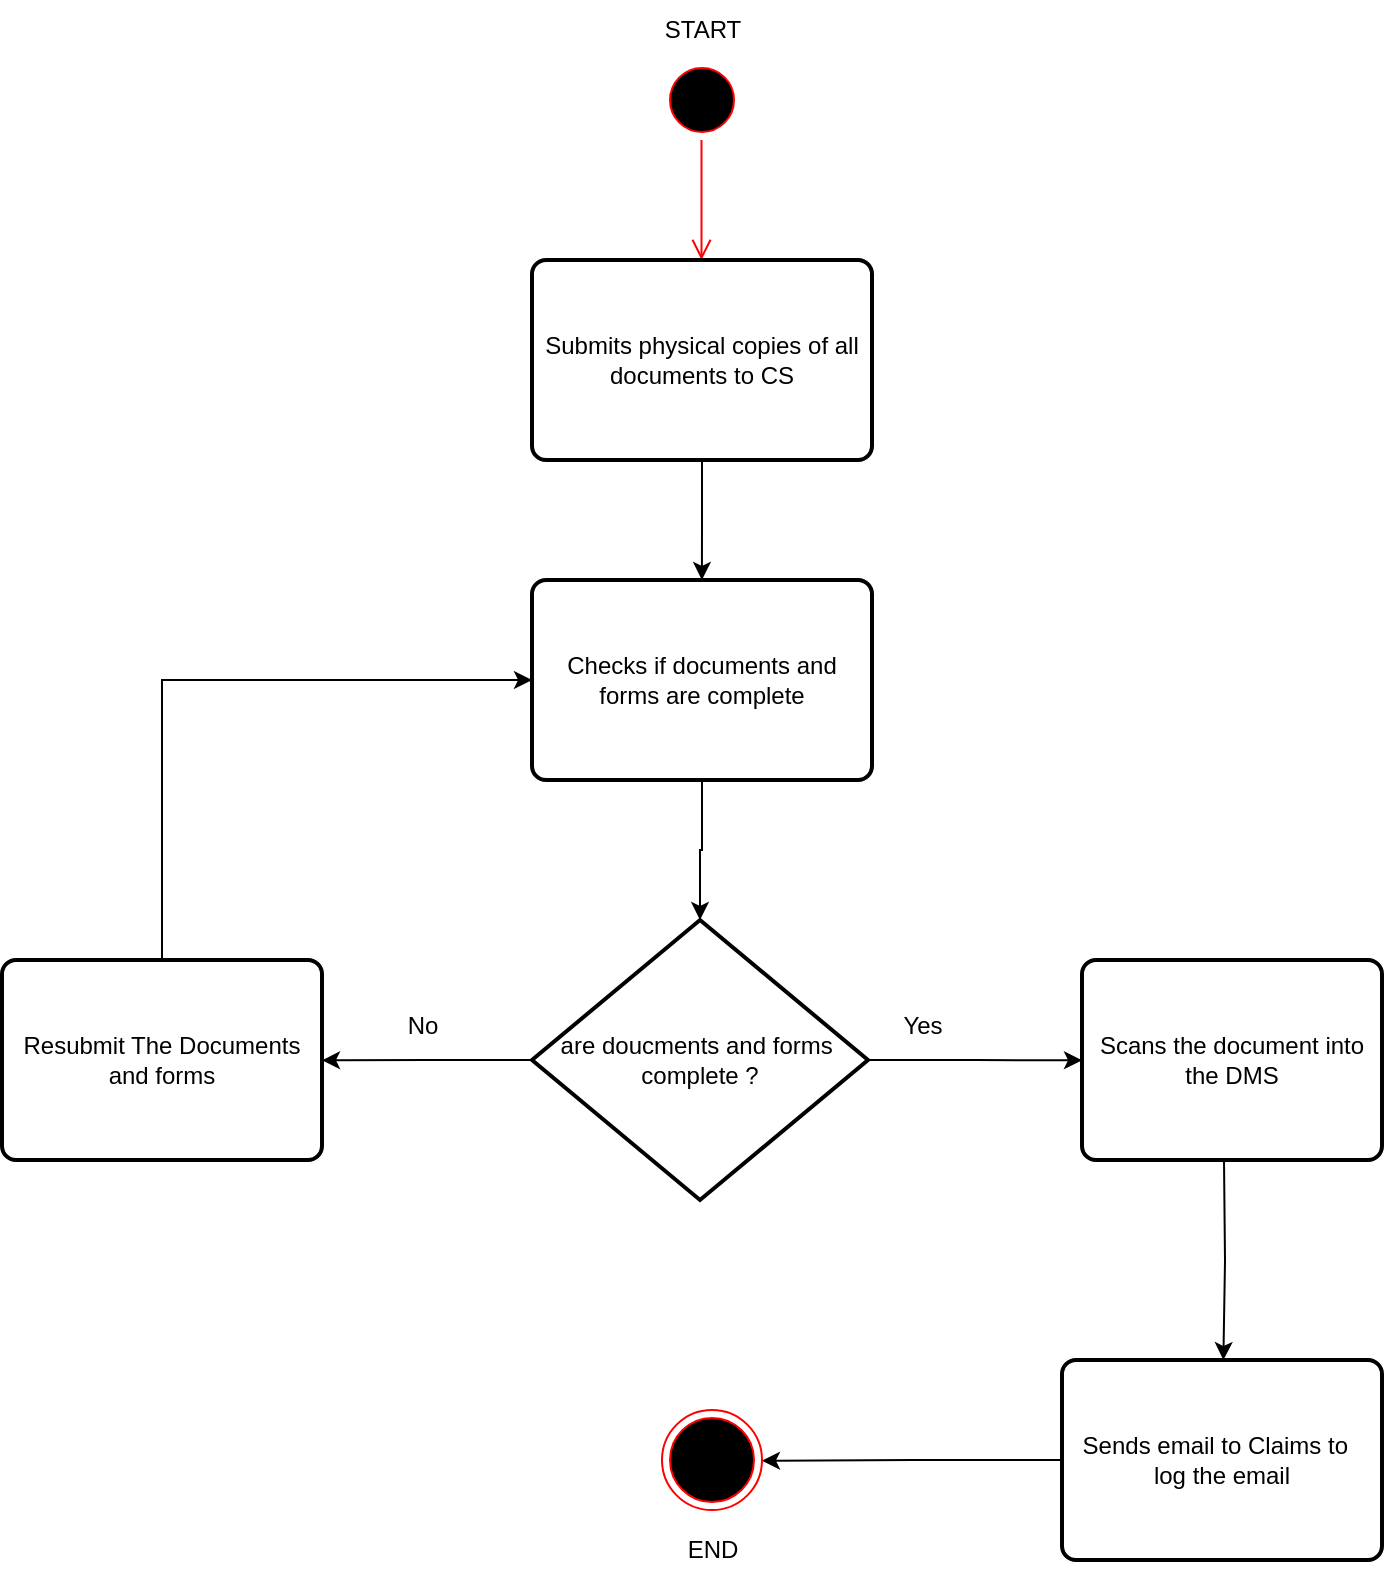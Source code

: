 <mxfile version="24.7.10">
  <diagram name="Page-1" id="tBOWZ95Z5vW0H6DayhTk">
    <mxGraphModel dx="1793" dy="923" grid="1" gridSize="10" guides="1" tooltips="1" connect="1" arrows="1" fold="1" page="1" pageScale="1" pageWidth="3300" pageHeight="4681" math="0" shadow="0">
      <root>
        <mxCell id="0" />
        <mxCell id="1" parent="0" />
        <mxCell id="HWpPLVayRYIl_35RIBTO-1" value="" style="ellipse;html=1;shape=startState;fillColor=#000000;strokeColor=#ff0000;" vertex="1" parent="1">
          <mxGeometry x="640" y="110" width="40" height="40" as="geometry" />
        </mxCell>
        <mxCell id="HWpPLVayRYIl_35RIBTO-2" value="" style="edgeStyle=orthogonalEdgeStyle;html=1;verticalAlign=bottom;endArrow=open;endSize=8;strokeColor=#ff0000;rounded=0;" edge="1" parent="1">
          <mxGeometry relative="1" as="geometry">
            <mxPoint x="659.75" y="210" as="targetPoint" />
            <mxPoint x="659.75" y="150" as="sourcePoint" />
          </mxGeometry>
        </mxCell>
        <mxCell id="HWpPLVayRYIl_35RIBTO-3" value="START" style="text;html=1;align=center;verticalAlign=middle;resizable=0;points=[];autosize=1;strokeColor=none;fillColor=none;" vertex="1" parent="1">
          <mxGeometry x="630" y="80" width="60" height="30" as="geometry" />
        </mxCell>
        <mxCell id="HWpPLVayRYIl_35RIBTO-6" style="edgeStyle=orthogonalEdgeStyle;rounded=0;orthogonalLoop=1;jettySize=auto;html=1;exitX=0.5;exitY=1;exitDx=0;exitDy=0;" edge="1" parent="1" source="HWpPLVayRYIl_35RIBTO-4">
          <mxGeometry relative="1" as="geometry">
            <mxPoint x="659.957" y="370" as="targetPoint" />
          </mxGeometry>
        </mxCell>
        <mxCell id="HWpPLVayRYIl_35RIBTO-4" value="Submits physical copies of all documents to CS" style="rounded=1;whiteSpace=wrap;html=1;absoluteArcSize=1;arcSize=14;strokeWidth=2;" vertex="1" parent="1">
          <mxGeometry x="575" y="210" width="170" height="100" as="geometry" />
        </mxCell>
        <mxCell id="HWpPLVayRYIl_35RIBTO-8" value="" style="edgeStyle=orthogonalEdgeStyle;rounded=0;orthogonalLoop=1;jettySize=auto;html=1;" edge="1" parent="1" source="HWpPLVayRYIl_35RIBTO-5" target="HWpPLVayRYIl_35RIBTO-7">
          <mxGeometry relative="1" as="geometry" />
        </mxCell>
        <mxCell id="HWpPLVayRYIl_35RIBTO-5" value="Checks if documents and forms are complete" style="rounded=1;whiteSpace=wrap;html=1;absoluteArcSize=1;arcSize=14;strokeWidth=2;" vertex="1" parent="1">
          <mxGeometry x="575" y="370" width="170" height="100" as="geometry" />
        </mxCell>
        <mxCell id="HWpPLVayRYIl_35RIBTO-9" style="edgeStyle=orthogonalEdgeStyle;rounded=0;orthogonalLoop=1;jettySize=auto;html=1;exitX=1;exitY=0.5;exitDx=0;exitDy=0;exitPerimeter=0;" edge="1" parent="1" source="HWpPLVayRYIl_35RIBTO-7">
          <mxGeometry relative="1" as="geometry">
            <mxPoint x="850" y="610.174" as="targetPoint" />
          </mxGeometry>
        </mxCell>
        <mxCell id="HWpPLVayRYIl_35RIBTO-11" style="edgeStyle=orthogonalEdgeStyle;rounded=0;orthogonalLoop=1;jettySize=auto;html=1;exitX=0;exitY=0.5;exitDx=0;exitDy=0;exitPerimeter=0;" edge="1" parent="1" source="HWpPLVayRYIl_35RIBTO-7">
          <mxGeometry relative="1" as="geometry">
            <mxPoint x="470" y="610.174" as="targetPoint" />
          </mxGeometry>
        </mxCell>
        <mxCell id="HWpPLVayRYIl_35RIBTO-7" value="are doucments and forms&amp;nbsp;&lt;br&gt;complete ?" style="strokeWidth=2;html=1;shape=mxgraph.flowchart.decision;whiteSpace=wrap;" vertex="1" parent="1">
          <mxGeometry x="575" y="540" width="168" height="140" as="geometry" />
        </mxCell>
        <mxCell id="HWpPLVayRYIl_35RIBTO-10" value="Yes" style="text;html=1;align=center;verticalAlign=middle;resizable=0;points=[];autosize=1;strokeColor=none;fillColor=none;" vertex="1" parent="1">
          <mxGeometry x="750" y="578" width="40" height="30" as="geometry" />
        </mxCell>
        <mxCell id="HWpPLVayRYIl_35RIBTO-12" value="No" style="text;html=1;align=center;verticalAlign=middle;resizable=0;points=[];autosize=1;strokeColor=none;fillColor=none;" vertex="1" parent="1">
          <mxGeometry x="500" y="578" width="40" height="30" as="geometry" />
        </mxCell>
        <mxCell id="HWpPLVayRYIl_35RIBTO-15" style="edgeStyle=orthogonalEdgeStyle;rounded=0;orthogonalLoop=1;jettySize=auto;html=1;exitX=0.5;exitY=1;exitDx=0;exitDy=0;" edge="1" parent="1">
          <mxGeometry relative="1" as="geometry">
            <mxPoint x="920.684" y="760" as="targetPoint" />
            <mxPoint x="921" y="660" as="sourcePoint" />
          </mxGeometry>
        </mxCell>
        <mxCell id="HWpPLVayRYIl_35RIBTO-14" value="Scans the document into&lt;br&gt;the DMS" style="rounded=1;whiteSpace=wrap;html=1;absoluteArcSize=1;arcSize=14;strokeWidth=2;" vertex="1" parent="1">
          <mxGeometry x="850" y="560" width="150" height="100" as="geometry" />
        </mxCell>
        <mxCell id="HWpPLVayRYIl_35RIBTO-17" style="edgeStyle=orthogonalEdgeStyle;rounded=0;orthogonalLoop=1;jettySize=auto;html=1;exitX=0;exitY=0.5;exitDx=0;exitDy=0;" edge="1" parent="1" source="HWpPLVayRYIl_35RIBTO-16">
          <mxGeometry relative="1" as="geometry">
            <mxPoint x="690" y="810.368" as="targetPoint" />
          </mxGeometry>
        </mxCell>
        <mxCell id="HWpPLVayRYIl_35RIBTO-16" value="Sends email to Claims to&amp;nbsp;&amp;nbsp;&lt;br&gt;log the email" style="rounded=1;whiteSpace=wrap;html=1;absoluteArcSize=1;arcSize=14;strokeWidth=2;" vertex="1" parent="1">
          <mxGeometry x="840" y="760" width="160" height="100" as="geometry" />
        </mxCell>
        <mxCell id="HWpPLVayRYIl_35RIBTO-18" value="" style="ellipse;html=1;shape=endState;fillColor=#000000;strokeColor=#ff0000;" vertex="1" parent="1">
          <mxGeometry x="640" y="785" width="50" height="50" as="geometry" />
        </mxCell>
        <mxCell id="HWpPLVayRYIl_35RIBTO-19" value="END" style="text;html=1;align=center;verticalAlign=middle;resizable=0;points=[];autosize=1;strokeColor=none;fillColor=none;" vertex="1" parent="1">
          <mxGeometry x="640" y="840" width="50" height="30" as="geometry" />
        </mxCell>
        <mxCell id="HWpPLVayRYIl_35RIBTO-21" style="edgeStyle=orthogonalEdgeStyle;rounded=0;orthogonalLoop=1;jettySize=auto;html=1;entryX=0;entryY=0.5;entryDx=0;entryDy=0;" edge="1" parent="1" source="HWpPLVayRYIl_35RIBTO-20" target="HWpPLVayRYIl_35RIBTO-5">
          <mxGeometry relative="1" as="geometry">
            <mxPoint x="570" y="390" as="targetPoint" />
            <Array as="points">
              <mxPoint x="390" y="420" />
            </Array>
          </mxGeometry>
        </mxCell>
        <mxCell id="HWpPLVayRYIl_35RIBTO-20" value="Resubmit The Documents and forms" style="rounded=1;whiteSpace=wrap;html=1;absoluteArcSize=1;arcSize=14;strokeWidth=2;" vertex="1" parent="1">
          <mxGeometry x="310" y="560" width="160" height="100" as="geometry" />
        </mxCell>
      </root>
    </mxGraphModel>
  </diagram>
</mxfile>
